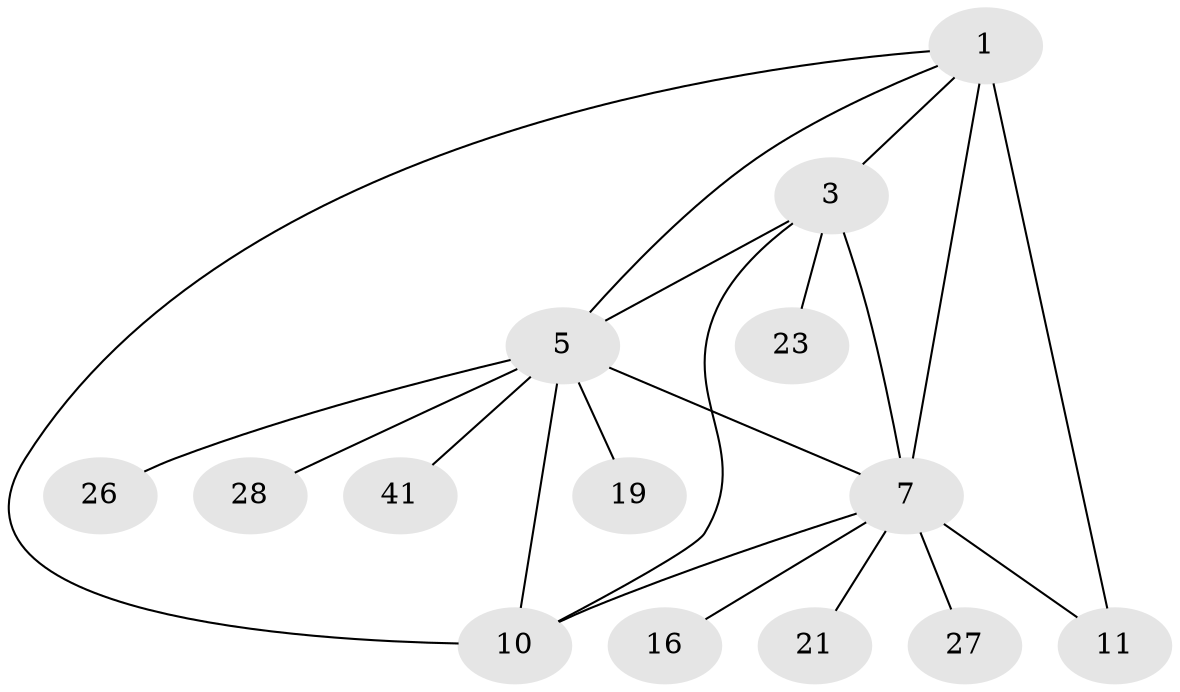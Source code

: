 // original degree distribution, {5: 0.041666666666666664, 7: 0.020833333333333332, 3: 0.125, 4: 0.041666666666666664, 8: 0.020833333333333332, 10: 0.041666666666666664, 2: 0.1875, 1: 0.5208333333333334}
// Generated by graph-tools (version 1.1) at 2025/19/03/04/25 18:19:56]
// undirected, 14 vertices, 20 edges
graph export_dot {
graph [start="1"]
  node [color=gray90,style=filled];
  1 [super="+2+24+30+20"];
  3 [super="+29+4"];
  5 [super="+6+48+37"];
  7 [super="+13+8+36+47"];
  10;
  11;
  16 [super="+32"];
  19;
  21;
  23;
  26;
  27;
  28;
  41;
  1 -- 7 [weight=3];
  1 -- 10;
  1 -- 11;
  1 -- 5;
  1 -- 3;
  3 -- 7 [weight=2];
  3 -- 10;
  3 -- 5;
  3 -- 23;
  5 -- 10;
  5 -- 7;
  5 -- 41;
  5 -- 19;
  5 -- 26;
  5 -- 28;
  7 -- 27;
  7 -- 21;
  7 -- 16;
  7 -- 10;
  7 -- 11;
}
